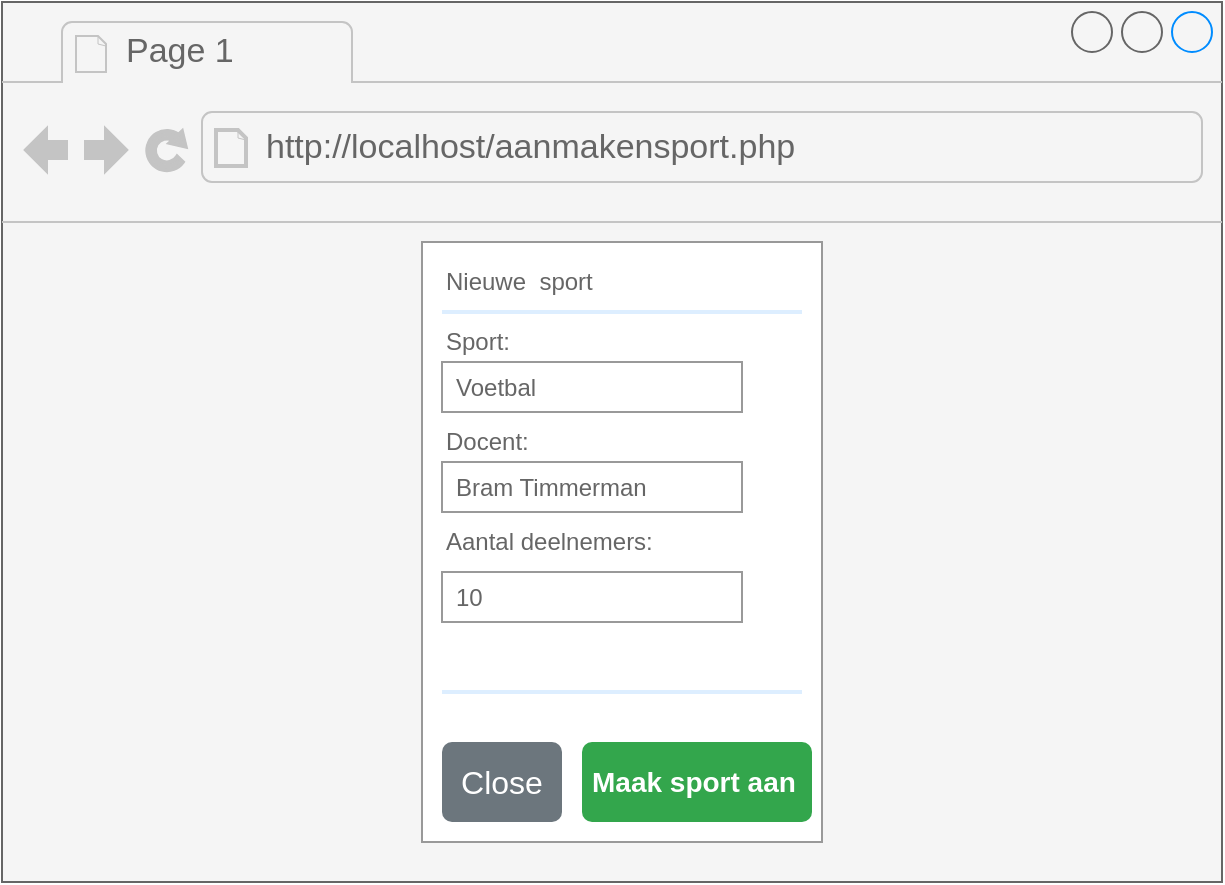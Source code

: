 <mxfile version="16.4.0" type="device"><diagram id="kXJwTECeh2mBD3e_SP11" name="Page-1"><mxGraphModel dx="1422" dy="857" grid="1" gridSize="10" guides="1" tooltips="1" connect="1" arrows="1" fold="1" page="1" pageScale="1" pageWidth="850" pageHeight="1100" math="0" shadow="0"><root><mxCell id="0"/><mxCell id="1" parent="0"/><mxCell id="DWK3QNtkQKk4ZqJPbPPp-8" value="" style="strokeWidth=1;shadow=0;dashed=0;align=center;html=1;shape=mxgraph.mockup.containers.browserWindow;rSize=0;strokeColor=#666666;strokeColor2=#008cff;strokeColor3=#c4c4c4;mainText=,;recursiveResize=0;fillColor=#f5f5f5;fontColor=#333333;" parent="1" vertex="1"><mxGeometry x="130" y="130" width="610" height="440" as="geometry"/></mxCell><mxCell id="DWK3QNtkQKk4ZqJPbPPp-9" value="Page 1" style="strokeWidth=1;shadow=0;dashed=0;align=center;html=1;shape=mxgraph.mockup.containers.anchor;fontSize=17;fontColor=#666666;align=left;" parent="DWK3QNtkQKk4ZqJPbPPp-8" vertex="1"><mxGeometry x="60" y="12" width="110" height="26" as="geometry"/></mxCell><mxCell id="DWK3QNtkQKk4ZqJPbPPp-10" value="http://localhost/aanmakensport.php" style="strokeWidth=1;shadow=0;dashed=0;align=center;html=1;shape=mxgraph.mockup.containers.anchor;rSize=0;fontSize=17;fontColor=#666666;align=left;" parent="DWK3QNtkQKk4ZqJPbPPp-8" vertex="1"><mxGeometry x="130" y="60" width="250" height="26" as="geometry"/></mxCell><mxCell id="DWK3QNtkQKk4ZqJPbPPp-12" value="" style="strokeWidth=1;shadow=0;dashed=0;align=center;html=1;shape=mxgraph.mockup.forms.rrect;rSize=0;strokeColor=#999999;fillColor=#ffffff;" parent="DWK3QNtkQKk4ZqJPbPPp-8" vertex="1"><mxGeometry x="210" y="120" width="200" height="300" as="geometry"/></mxCell><mxCell id="DWK3QNtkQKk4ZqJPbPPp-13" value="Nieuwe&amp;nbsp; sport" style="strokeWidth=1;shadow=0;dashed=0;align=center;html=1;shape=mxgraph.mockup.forms.anchor;fontSize=12;fontColor=#666666;align=left;resizeWidth=1;spacingLeft=0;" parent="DWK3QNtkQKk4ZqJPbPPp-12" vertex="1"><mxGeometry width="100" height="20" relative="1" as="geometry"><mxPoint x="10" y="10" as="offset"/></mxGeometry></mxCell><mxCell id="DWK3QNtkQKk4ZqJPbPPp-14" value="" style="shape=line;strokeColor=#ddeeff;strokeWidth=2;html=1;resizeWidth=1;" parent="DWK3QNtkQKk4ZqJPbPPp-12" vertex="1"><mxGeometry width="180" height="10" relative="1" as="geometry"><mxPoint x="10" y="30" as="offset"/></mxGeometry></mxCell><mxCell id="DWK3QNtkQKk4ZqJPbPPp-15" value="Docent:" style="strokeWidth=1;shadow=0;dashed=0;align=center;html=1;shape=mxgraph.mockup.forms.anchor;fontSize=12;fontColor=#666666;align=left;resizeWidth=1;spacingLeft=0;" parent="DWK3QNtkQKk4ZqJPbPPp-12" vertex="1"><mxGeometry width="100" height="20" relative="1" as="geometry"><mxPoint x="10" y="90" as="offset"/></mxGeometry></mxCell><mxCell id="DWK3QNtkQKk4ZqJPbPPp-16" value="Bram Timmerman" style="strokeWidth=1;shadow=0;dashed=0;align=center;html=1;shape=mxgraph.mockup.forms.rrect;rSize=0;strokeColor=#999999;fontColor=#666666;align=left;spacingLeft=5;resizeWidth=1;" parent="DWK3QNtkQKk4ZqJPbPPp-12" vertex="1"><mxGeometry width="150" height="25" relative="1" as="geometry"><mxPoint x="10" y="110" as="offset"/></mxGeometry></mxCell><mxCell id="DWK3QNtkQKk4ZqJPbPPp-17" value="Aantal deelnemers:" style="strokeWidth=1;shadow=0;dashed=0;align=center;html=1;shape=mxgraph.mockup.forms.anchor;fontSize=12;fontColor=#666666;align=left;resizeWidth=1;spacingLeft=0;" parent="DWK3QNtkQKk4ZqJPbPPp-12" vertex="1"><mxGeometry width="100" height="20" relative="1" as="geometry"><mxPoint x="10" y="140" as="offset"/></mxGeometry></mxCell><mxCell id="DWK3QNtkQKk4ZqJPbPPp-18" value="10" style="strokeWidth=1;shadow=0;dashed=0;align=center;html=1;shape=mxgraph.mockup.forms.rrect;rSize=0;strokeColor=#999999;fontColor=#666666;align=left;spacingLeft=5;resizeWidth=1;" parent="DWK3QNtkQKk4ZqJPbPPp-12" vertex="1"><mxGeometry width="150" height="25" relative="1" as="geometry"><mxPoint x="10" y="165" as="offset"/></mxGeometry></mxCell><mxCell id="DWK3QNtkQKk4ZqJPbPPp-21" value="" style="shape=line;strokeColor=#ddeeff;strokeWidth=2;html=1;resizeWidth=1;" parent="DWK3QNtkQKk4ZqJPbPPp-12" vertex="1"><mxGeometry y="1" width="180" height="10" relative="1" as="geometry"><mxPoint x="10" y="-80" as="offset"/></mxGeometry></mxCell><mxCell id="DWK3QNtkQKk4ZqJPbPPp-29" value="" style="strokeWidth=1;shadow=0;dashed=0;align=center;html=1;shape=mxgraph.mockup.forms.anchor;fontSize=12;fontColor=#666666;align=left;resizeWidth=1;spacingLeft=0;" parent="DWK3QNtkQKk4ZqJPbPPp-12" vertex="1"><mxGeometry x="10" y="190" width="100" height="20" as="geometry"/></mxCell><mxCell id="DWK3QNtkQKk4ZqJPbPPp-30" value="Voetbal" style="strokeWidth=1;shadow=0;dashed=0;align=center;html=1;shape=mxgraph.mockup.forms.rrect;rSize=0;strokeColor=#999999;fontColor=#666666;align=left;spacingLeft=5;resizeWidth=1;" parent="DWK3QNtkQKk4ZqJPbPPp-12" vertex="1"><mxGeometry x="10" y="60" width="150" height="25" as="geometry"/></mxCell><mxCell id="DWK3QNtkQKk4ZqJPbPPp-31" value="Sport:" style="strokeWidth=1;shadow=0;dashed=0;align=center;html=1;shape=mxgraph.mockup.forms.anchor;fontSize=12;fontColor=#666666;align=left;resizeWidth=1;spacingLeft=0;" parent="DWK3QNtkQKk4ZqJPbPPp-12" vertex="1"><mxGeometry x="10" y="40" width="100" height="20" as="geometry"/></mxCell><mxCell id="IBRquYRytNuTp2gQXL8a-2" value="Maak sport aan" style="html=1;shadow=0;dashed=0;shape=mxgraph.bootstrap.rrect;rSize=5;strokeColor=none;strokeWidth=1;fillColor=#33A64C;fontColor=#FFFFFF;whiteSpace=wrap;align=left;verticalAlign=middle;spacingLeft=0;fontStyle=1;fontSize=14;spacing=5;" parent="DWK3QNtkQKk4ZqJPbPPp-12" vertex="1"><mxGeometry x="80" y="250" width="115" height="40" as="geometry"/></mxCell><mxCell id="IBRquYRytNuTp2gQXL8a-4" value="Close" style="html=1;shadow=0;dashed=0;shape=mxgraph.bootstrap.rrect;rSize=5;strokeColor=none;strokeWidth=1;fillColor=#6C767D;fontColor=#FFFFFF;whiteSpace=wrap;align=center;verticalAlign=middle;spacingLeft=0;fontStyle=0;fontSize=16;spacing=5;" parent="DWK3QNtkQKk4ZqJPbPPp-12" vertex="1"><mxGeometry x="10" y="250" width="60" height="40" as="geometry"/></mxCell></root></mxGraphModel></diagram></mxfile>